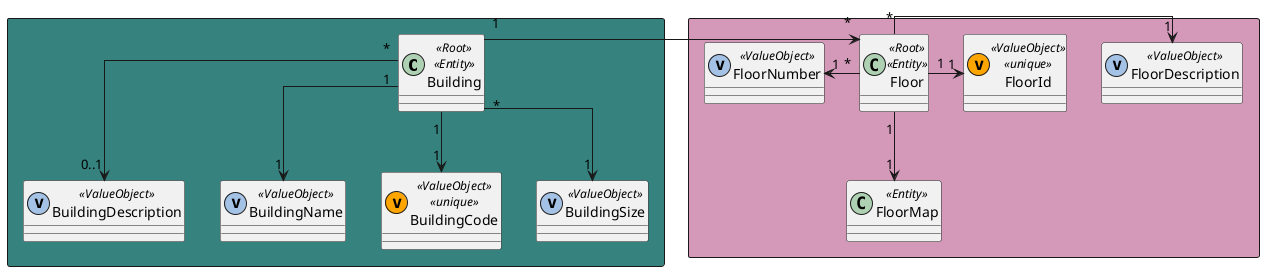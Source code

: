 @startuml

skinparam linetype ortho


rectangle #36827F{
class Building  << Root >> << Entity >>
class BuildingDescription  << (v,#A4C2E5) ValueObject >>
class BuildingName  << (v,#A4C2E5) ValueObject >>
class BuildingCode  << (v,orange) ValueObject >> << unique >>
class BuildingSize  << (v,#A4C2E5) ValueObject >>
}

rectangle #D499B9{
class Floor  << Root >> << Entity >>
class FloorId  << (v,orange) ValueObject >> << unique >>
class FloorDescription  << (v,#A4C2E5) ValueObject >>
class FloorMap  << Entity >>
class FloorNumber << (v,#A4C2E5) ValueObject >>
}

Building "1"->"*" Floor
Building "*"-->"0..1" BuildingDescription
Building "1"-->"1" BuildingName
Building "*"-->"1" BuildingSize
Building "1"-->"1" BuildingCode


Floor "1"-d->"1" FloorMap
Floor "*"-u>"1" FloorNumber
Floor "*"->"1" FloorDescription
Floor "1" -> "1" FloorId


@enduml
